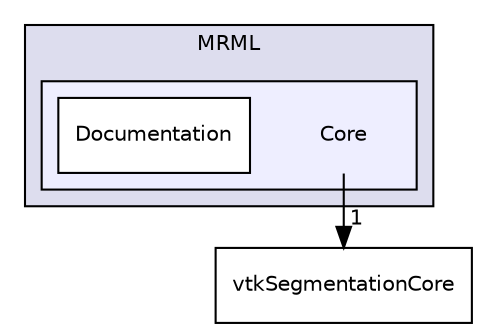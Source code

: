 digraph "Libs/MRML/Core" {
  bgcolor=transparent;
  compound=true
  node [ fontsize="10", fontname="Helvetica"];
  edge [ labelfontsize="10", labelfontname="Helvetica"];
  subgraph clusterdir_bf88b8eb9079642a844821688c9bd6e7 {
    graph [ bgcolor="#ddddee", pencolor="black", label="MRML" fontname="Helvetica", fontsize="10", URL="dir_bf88b8eb9079642a844821688c9bd6e7.html"]
  subgraph clusterdir_4aaa3159dc61d8dcfd3044c605667d3e {
    graph [ bgcolor="#eeeeff", pencolor="black", label="" URL="dir_4aaa3159dc61d8dcfd3044c605667d3e.html"];
    dir_4aaa3159dc61d8dcfd3044c605667d3e [shape=plaintext label="Core"];
    dir_e14c1302e6b78387dc579f27e37b4e9a [shape=box label="Documentation" color="black" fillcolor="white" style="filled" URL="dir_e14c1302e6b78387dc579f27e37b4e9a.html"];
  }
  }
  dir_b13f4b7672840242e703bff5c70e0c1a [shape=box label="vtkSegmentationCore" URL="dir_b13f4b7672840242e703bff5c70e0c1a.html"];
  dir_4aaa3159dc61d8dcfd3044c605667d3e->dir_b13f4b7672840242e703bff5c70e0c1a [headlabel="1", labeldistance=1.5 headhref="dir_000018_000034.html"];
}
